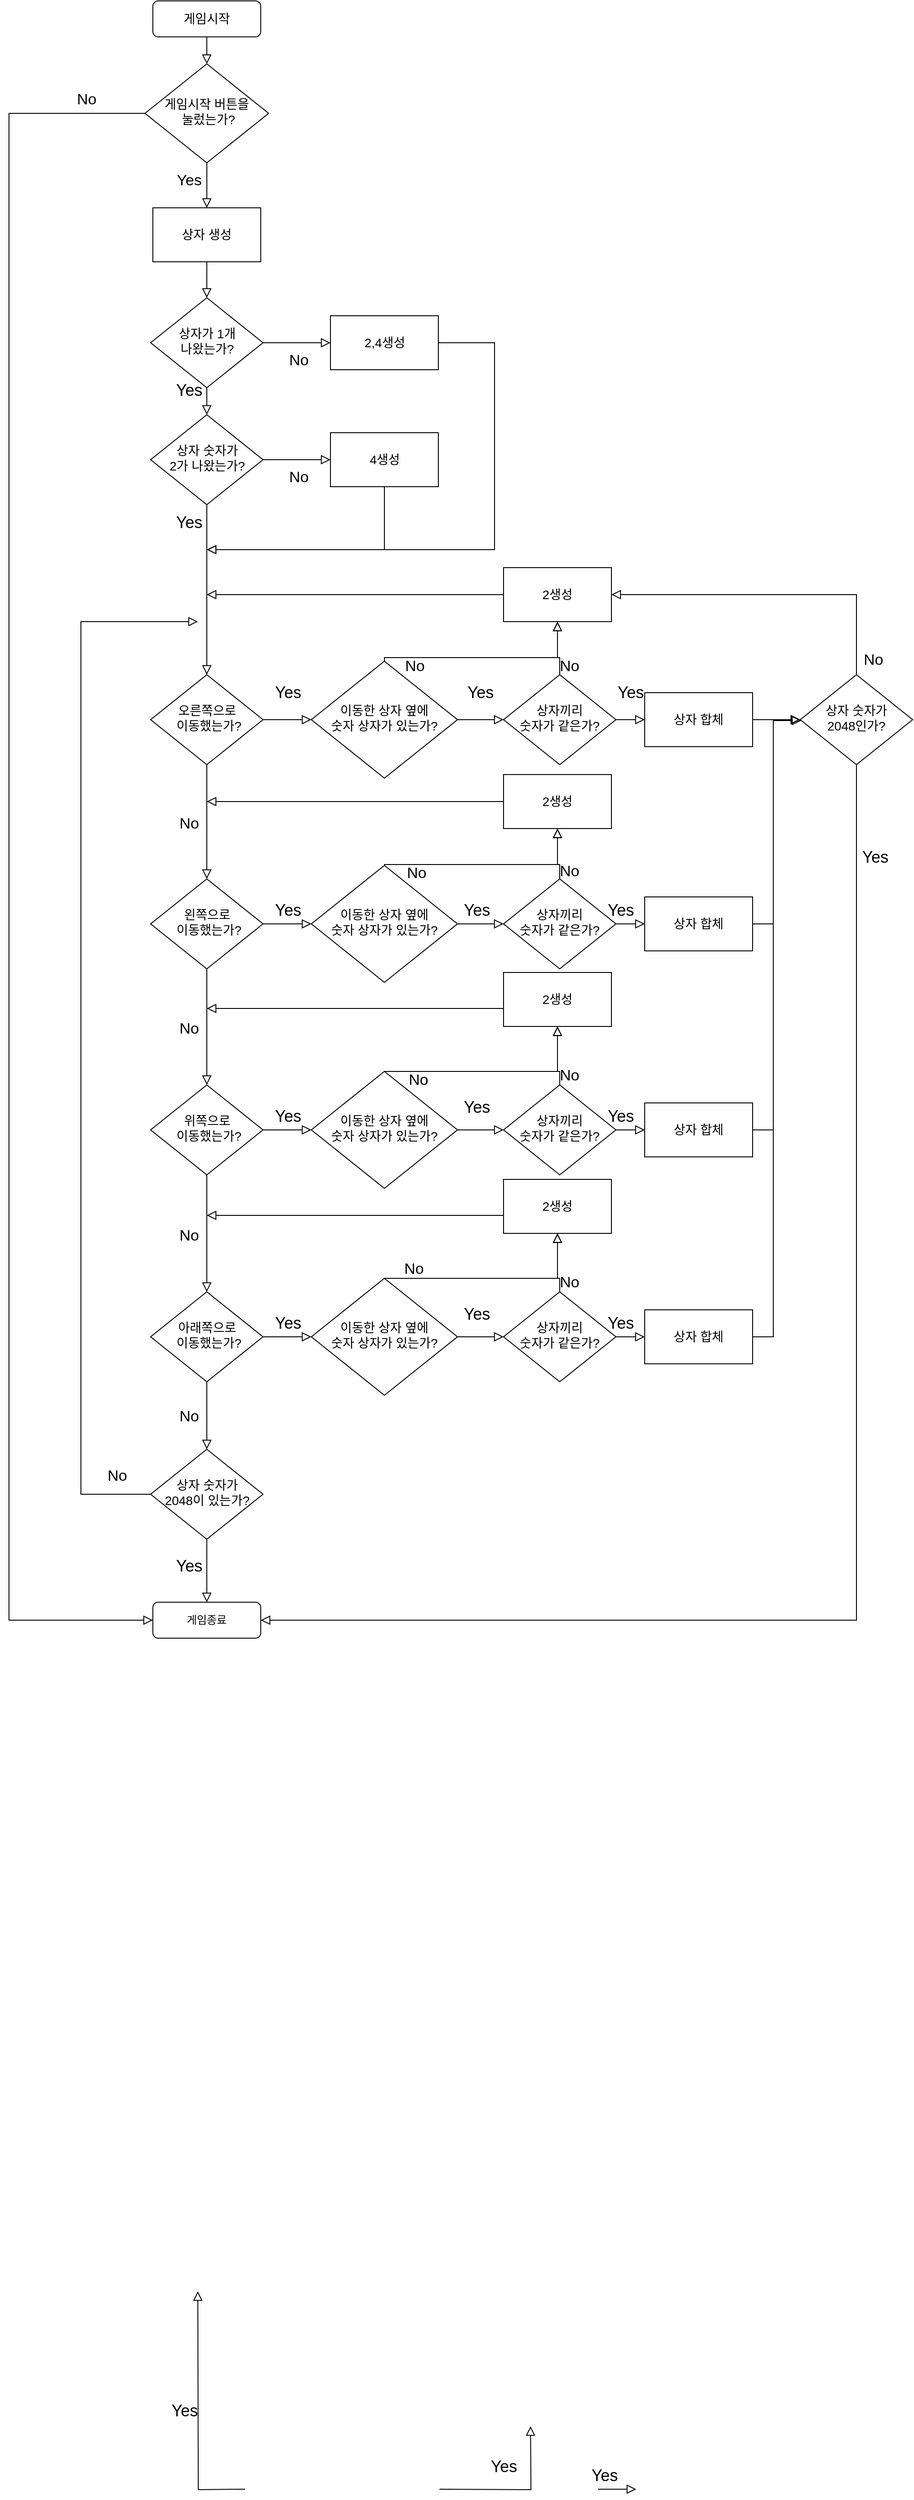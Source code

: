 <mxfile version="20.5.3" type="device"><diagram id="C5RBs43oDa-KdzZeNtuy" name="Page-1"><mxGraphModel dx="1237" dy="1832" grid="1" gridSize="10" guides="1" tooltips="1" connect="1" arrows="1" fold="1" page="1" pageScale="1" pageWidth="827" pageHeight="1169" math="0" shadow="0"><root><mxCell id="WIyWlLk6GJQsqaUBKTNV-0"/><mxCell id="WIyWlLk6GJQsqaUBKTNV-1" parent="WIyWlLk6GJQsqaUBKTNV-0"/><mxCell id="WIyWlLk6GJQsqaUBKTNV-2" value="" style="rounded=0;html=1;jettySize=auto;orthogonalLoop=1;fontSize=11;endArrow=block;endFill=0;endSize=8;strokeWidth=1;shadow=0;labelBackgroundColor=none;edgeStyle=orthogonalEdgeStyle;" parent="WIyWlLk6GJQsqaUBKTNV-1" source="WIyWlLk6GJQsqaUBKTNV-3" target="WIyWlLk6GJQsqaUBKTNV-6" edge="1"><mxGeometry relative="1" as="geometry"/></mxCell><mxCell id="WIyWlLk6GJQsqaUBKTNV-3" value="게임시작" style="rounded=1;whiteSpace=wrap;html=1;fontSize=14;glass=0;strokeWidth=1;shadow=0;" parent="WIyWlLk6GJQsqaUBKTNV-1" vertex="1"><mxGeometry x="180" y="-1140" width="120" height="40" as="geometry"/></mxCell><mxCell id="WIyWlLk6GJQsqaUBKTNV-4" value="Yes" style="rounded=0;html=1;jettySize=auto;orthogonalLoop=1;fontSize=17;endArrow=block;endFill=0;endSize=8;strokeWidth=1;shadow=0;labelBackgroundColor=none;edgeStyle=orthogonalEdgeStyle;entryX=0.5;entryY=0;entryDx=0;entryDy=0;" parent="WIyWlLk6GJQsqaUBKTNV-1" source="WIyWlLk6GJQsqaUBKTNV-6" target="FFfTsfp70V1m7TZmuqfr-152" edge="1"><mxGeometry x="-0.2" y="-20" relative="1" as="geometry"><mxPoint as="offset"/><mxPoint x="240" y="-840" as="targetPoint"/></mxGeometry></mxCell><mxCell id="WIyWlLk6GJQsqaUBKTNV-5" value="No" style="edgeStyle=orthogonalEdgeStyle;rounded=0;html=1;jettySize=auto;orthogonalLoop=1;fontSize=17;endArrow=block;endFill=0;endSize=8;strokeWidth=1;shadow=0;labelBackgroundColor=none;entryX=0;entryY=0.5;entryDx=0;entryDy=0;" parent="WIyWlLk6GJQsqaUBKTNV-1" source="WIyWlLk6GJQsqaUBKTNV-6" target="WIyWlLk6GJQsqaUBKTNV-7" edge="1"><mxGeometry x="-0.934" y="-15" relative="1" as="geometry"><mxPoint as="offset"/><Array as="points"><mxPoint x="20" y="-1015"/><mxPoint x="20" y="660"/></Array></mxGeometry></mxCell><mxCell id="WIyWlLk6GJQsqaUBKTNV-6" value="게임시작 버튼을&lt;br&gt;&amp;nbsp;눌렀는가?" style="rhombus;whiteSpace=wrap;html=1;shadow=0;fontFamily=Helvetica;fontSize=14;align=center;strokeWidth=1;spacing=6;spacingTop=-4;" parent="WIyWlLk6GJQsqaUBKTNV-1" vertex="1"><mxGeometry x="171.25" y="-1070" width="137.5" height="110" as="geometry"/></mxCell><mxCell id="WIyWlLk6GJQsqaUBKTNV-7" value="게임종료" style="rounded=1;whiteSpace=wrap;html=1;fontSize=12;glass=0;strokeWidth=1;shadow=0;" parent="WIyWlLk6GJQsqaUBKTNV-1" vertex="1"><mxGeometry x="180" y="640" width="120" height="40" as="geometry"/></mxCell><mxCell id="WIyWlLk6GJQsqaUBKTNV-10" value="상자 숫자가&lt;br&gt;2가 나왔는가?" style="rhombus;whiteSpace=wrap;html=1;shadow=0;fontFamily=Helvetica;fontSize=14;align=center;strokeWidth=1;spacing=6;spacingTop=-4;" parent="WIyWlLk6GJQsqaUBKTNV-1" vertex="1"><mxGeometry x="177.5" y="-680" width="125" height="100" as="geometry"/></mxCell><mxCell id="FFfTsfp70V1m7TZmuqfr-4" value="Yes" style="edgeStyle=orthogonalEdgeStyle;rounded=0;html=1;jettySize=auto;orthogonalLoop=1;fontSize=18;endArrow=block;endFill=0;endSize=8;strokeWidth=1;shadow=0;labelBackgroundColor=none;exitX=0.5;exitY=1;exitDx=0;exitDy=0;entryX=0.5;entryY=0;entryDx=0;entryDy=0;" edge="1" parent="WIyWlLk6GJQsqaUBKTNV-1" source="WIyWlLk6GJQsqaUBKTNV-10" target="FFfTsfp70V1m7TZmuqfr-13"><mxGeometry x="-0.788" y="-20" relative="1" as="geometry"><mxPoint as="offset"/><mxPoint x="250" y="-580" as="sourcePoint"/><mxPoint x="240" y="-530" as="targetPoint"/></mxGeometry></mxCell><mxCell id="FFfTsfp70V1m7TZmuqfr-5" value="No" style="edgeStyle=orthogonalEdgeStyle;rounded=0;html=1;jettySize=auto;orthogonalLoop=1;fontSize=17;endArrow=block;endFill=0;endSize=8;strokeWidth=1;shadow=0;labelBackgroundColor=none;exitX=1;exitY=0.5;exitDx=0;exitDy=0;entryX=0;entryY=0.5;entryDx=0;entryDy=0;" edge="1" parent="WIyWlLk6GJQsqaUBKTNV-1" source="WIyWlLk6GJQsqaUBKTNV-10" target="FFfTsfp70V1m7TZmuqfr-155"><mxGeometry x="0.035" y="-20" relative="1" as="geometry"><mxPoint as="offset"/><mxPoint x="181.25" y="-765" as="sourcePoint"/><mxPoint x="375" y="-630" as="targetPoint"/><Array as="points"/></mxGeometry></mxCell><mxCell id="FFfTsfp70V1m7TZmuqfr-13" value="오른쪽으로&lt;br style=&quot;font-size: 14px;&quot;&gt;&amp;nbsp;이동했는가?" style="rhombus;whiteSpace=wrap;html=1;shadow=0;fontFamily=Helvetica;fontSize=14;align=center;strokeWidth=1;spacing=6;spacingTop=-4;" vertex="1" parent="WIyWlLk6GJQsqaUBKTNV-1"><mxGeometry x="177.5" y="-391" width="125" height="100" as="geometry"/></mxCell><mxCell id="FFfTsfp70V1m7TZmuqfr-15" value="이동한 상자 옆에 &lt;br&gt;숫자 상자가 있는가?" style="rhombus;whiteSpace=wrap;html=1;shadow=0;fontFamily=Helvetica;fontSize=14;align=center;strokeWidth=1;spacing=6;spacingTop=-4;" vertex="1" parent="WIyWlLk6GJQsqaUBKTNV-1"><mxGeometry x="356.25" y="-406" width="162.5" height="130" as="geometry"/></mxCell><mxCell id="FFfTsfp70V1m7TZmuqfr-16" value="Yes" style="edgeStyle=orthogonalEdgeStyle;rounded=0;html=1;jettySize=auto;orthogonalLoop=1;fontSize=18;endArrow=block;endFill=0;endSize=8;strokeWidth=1;shadow=0;labelBackgroundColor=none;exitX=1;exitY=0.5;exitDx=0;exitDy=0;" edge="1" parent="WIyWlLk6GJQsqaUBKTNV-1" source="FFfTsfp70V1m7TZmuqfr-13" target="FFfTsfp70V1m7TZmuqfr-15"><mxGeometry y="30" relative="1" as="geometry"><mxPoint as="offset"/><mxPoint x="250" y="-611" as="sourcePoint"/><mxPoint x="250" y="-561" as="targetPoint"/></mxGeometry></mxCell><mxCell id="FFfTsfp70V1m7TZmuqfr-18" value="Yes" style="edgeStyle=orthogonalEdgeStyle;rounded=0;html=1;jettySize=auto;orthogonalLoop=1;fontSize=18;endArrow=block;endFill=0;endSize=8;strokeWidth=1;shadow=0;labelBackgroundColor=none;exitX=1;exitY=0.5;exitDx=0;exitDy=0;entryX=0;entryY=0.5;entryDx=0;entryDy=0;" edge="1" parent="WIyWlLk6GJQsqaUBKTNV-1" source="FFfTsfp70V1m7TZmuqfr-15" target="FFfTsfp70V1m7TZmuqfr-20"><mxGeometry y="30" relative="1" as="geometry"><mxPoint as="offset"/><mxPoint x="312.5" y="-401" as="sourcePoint"/><mxPoint x="620" y="-411" as="targetPoint"/></mxGeometry></mxCell><mxCell id="FFfTsfp70V1m7TZmuqfr-20" value="상자끼리 &lt;br&gt;숫자가 같은가?" style="rhombus;whiteSpace=wrap;html=1;shadow=0;fontFamily=Helvetica;fontSize=14;align=center;strokeWidth=1;spacing=6;spacingTop=-4;" vertex="1" parent="WIyWlLk6GJQsqaUBKTNV-1"><mxGeometry x="570" y="-391" width="125" height="100" as="geometry"/></mxCell><mxCell id="FFfTsfp70V1m7TZmuqfr-26" value="2생성" style="rounded=0;whiteSpace=wrap;html=1;fontSize=14;" vertex="1" parent="WIyWlLk6GJQsqaUBKTNV-1"><mxGeometry x="570" y="-510" width="120" height="60" as="geometry"/></mxCell><mxCell id="FFfTsfp70V1m7TZmuqfr-27" value="No" style="edgeStyle=orthogonalEdgeStyle;rounded=0;html=1;jettySize=auto;orthogonalLoop=1;fontSize=17;endArrow=block;endFill=0;endSize=8;strokeWidth=1;shadow=0;labelBackgroundColor=none;exitX=0.5;exitY=0;exitDx=0;exitDy=0;entryX=0.5;entryY=1;entryDx=0;entryDy=0;" edge="1" parent="WIyWlLk6GJQsqaUBKTNV-1" source="FFfTsfp70V1m7TZmuqfr-20" target="FFfTsfp70V1m7TZmuqfr-26"><mxGeometry x="-0.706" y="-10" relative="1" as="geometry"><mxPoint as="offset"/><mxPoint x="312.5" y="-720" as="sourcePoint"/><mxPoint x="780" y="-480" as="targetPoint"/><Array as="points"><mxPoint x="632" y="-410"/><mxPoint x="630" y="-410"/></Array></mxGeometry></mxCell><mxCell id="FFfTsfp70V1m7TZmuqfr-28" value="Yes" style="edgeStyle=orthogonalEdgeStyle;rounded=0;html=1;jettySize=auto;orthogonalLoop=1;fontSize=18;endArrow=block;endFill=0;endSize=8;strokeWidth=1;shadow=0;labelBackgroundColor=none;exitX=0;exitY=0.5;exitDx=0;exitDy=0;fontColor=none;noLabel=1;" edge="1" parent="WIyWlLk6GJQsqaUBKTNV-1" source="FFfTsfp70V1m7TZmuqfr-26"><mxGeometry x="-0.858" y="28" relative="1" as="geometry"><mxPoint as="offset"/><mxPoint x="582.5" y="-456.0" as="sourcePoint"/><mxPoint x="240" y="-480" as="targetPoint"/><Array as="points"><mxPoint x="360" y="-480"/><mxPoint x="360" y="-480"/></Array></mxGeometry></mxCell><mxCell id="FFfTsfp70V1m7TZmuqfr-29" value="No" style="edgeStyle=orthogonalEdgeStyle;rounded=0;html=1;jettySize=auto;orthogonalLoop=1;fontSize=17;endArrow=block;endFill=0;endSize=8;strokeWidth=1;shadow=0;labelBackgroundColor=none;entryX=0.5;entryY=1;entryDx=0;entryDy=0;exitX=0.5;exitY=0;exitDx=0;exitDy=0;" edge="1" parent="WIyWlLk6GJQsqaUBKTNV-1" source="FFfTsfp70V1m7TZmuqfr-15" target="FFfTsfp70V1m7TZmuqfr-26"><mxGeometry x="-0.689" y="-10" relative="1" as="geometry"><mxPoint as="offset"/><mxPoint x="430" y="-410" as="sourcePoint"/><mxPoint x="702.5" y="-530" as="targetPoint"/><Array as="points"><mxPoint x="437" y="-410"/><mxPoint x="630" y="-410"/></Array></mxGeometry></mxCell><mxCell id="FFfTsfp70V1m7TZmuqfr-31" value="No" style="edgeStyle=orthogonalEdgeStyle;rounded=0;html=1;jettySize=auto;orthogonalLoop=1;fontSize=17;endArrow=block;endFill=0;endSize=8;strokeWidth=1;shadow=0;labelBackgroundColor=none;exitX=0.5;exitY=1;exitDx=0;exitDy=0;entryX=0.5;entryY=0;entryDx=0;entryDy=0;" edge="1" parent="WIyWlLk6GJQsqaUBKTNV-1" source="FFfTsfp70V1m7TZmuqfr-13" target="FFfTsfp70V1m7TZmuqfr-54"><mxGeometry x="0.035" y="-20" relative="1" as="geometry"><mxPoint as="offset"/><mxPoint x="312.5" y="-720" as="sourcePoint"/><mxPoint x="240" y="-220" as="targetPoint"/><Array as="points"/></mxGeometry></mxCell><mxCell id="FFfTsfp70V1m7TZmuqfr-32" value="Yes" style="edgeStyle=orthogonalEdgeStyle;rounded=0;html=1;jettySize=auto;orthogonalLoop=1;fontSize=18;endArrow=block;endFill=0;endSize=8;strokeWidth=1;shadow=0;labelBackgroundColor=none;exitX=1;exitY=0.5;exitDx=0;exitDy=0;entryX=0;entryY=0.5;entryDx=0;entryDy=0;" edge="1" parent="WIyWlLk6GJQsqaUBKTNV-1" source="FFfTsfp70V1m7TZmuqfr-20" target="FFfTsfp70V1m7TZmuqfr-63"><mxGeometry y="30" relative="1" as="geometry"><mxPoint as="offset"/><mxPoint x="528.75" y="-331.0" as="sourcePoint"/><mxPoint x="760" y="-341" as="targetPoint"/></mxGeometry></mxCell><mxCell id="FFfTsfp70V1m7TZmuqfr-33" value="상자 숫자가&lt;br&gt;2048인가?" style="rhombus;whiteSpace=wrap;html=1;shadow=0;fontFamily=Helvetica;fontSize=14;align=center;strokeWidth=1;spacing=6;spacingTop=-4;" vertex="1" parent="WIyWlLk6GJQsqaUBKTNV-1"><mxGeometry x="900" y="-391" width="125" height="100" as="geometry"/></mxCell><mxCell id="FFfTsfp70V1m7TZmuqfr-36" value="Yes" style="edgeStyle=orthogonalEdgeStyle;rounded=0;html=1;jettySize=auto;orthogonalLoop=1;fontSize=18;endArrow=block;endFill=0;endSize=8;strokeWidth=1;shadow=0;labelBackgroundColor=none;entryX=1;entryY=0.5;entryDx=0;entryDy=0;exitX=0.5;exitY=1;exitDx=0;exitDy=0;" edge="1" parent="WIyWlLk6GJQsqaUBKTNV-1" source="FFfTsfp70V1m7TZmuqfr-33" target="WIyWlLk6GJQsqaUBKTNV-7"><mxGeometry x="-0.873" y="20" relative="1" as="geometry"><mxPoint as="offset"/><mxPoint x="705" y="-331.0" as="sourcePoint"/><mxPoint x="790" y="-331.0" as="targetPoint"/><Array as="points"><mxPoint x="962" y="660"/></Array></mxGeometry></mxCell><mxCell id="FFfTsfp70V1m7TZmuqfr-38" value="No" style="edgeStyle=orthogonalEdgeStyle;rounded=0;html=1;jettySize=auto;orthogonalLoop=1;fontSize=17;endArrow=block;endFill=0;endSize=8;strokeWidth=1;shadow=0;labelBackgroundColor=none;exitX=0.5;exitY=0;exitDx=0;exitDy=0;entryX=1;entryY=0.5;entryDx=0;entryDy=0;" edge="1" parent="WIyWlLk6GJQsqaUBKTNV-1" source="FFfTsfp70V1m7TZmuqfr-33" target="FFfTsfp70V1m7TZmuqfr-26"><mxGeometry x="-0.909" y="-18" relative="1" as="geometry"><mxPoint as="offset"/><mxPoint x="250" y="-281" as="sourcePoint"/><mxPoint x="240" y="-530" as="targetPoint"/><Array as="points"><mxPoint x="963" y="-480"/></Array></mxGeometry></mxCell><mxCell id="FFfTsfp70V1m7TZmuqfr-54" value="왼쪽으로&lt;br style=&quot;font-size: 14px;&quot;&gt;&amp;nbsp;이동했는가?" style="rhombus;whiteSpace=wrap;html=1;shadow=0;fontFamily=Helvetica;fontSize=14;align=center;strokeWidth=1;spacing=6;spacingTop=-4;" vertex="1" parent="WIyWlLk6GJQsqaUBKTNV-1"><mxGeometry x="177.5" y="-164" width="125" height="100" as="geometry"/></mxCell><mxCell id="FFfTsfp70V1m7TZmuqfr-55" value="이동한 상자 옆에 &lt;br&gt;숫자 상자가 있는가?" style="rhombus;whiteSpace=wrap;html=1;shadow=0;fontFamily=Helvetica;fontSize=14;align=center;strokeWidth=1;spacing=6;spacingTop=-4;" vertex="1" parent="WIyWlLk6GJQsqaUBKTNV-1"><mxGeometry x="356.25" y="-179" width="162.5" height="130" as="geometry"/></mxCell><mxCell id="FFfTsfp70V1m7TZmuqfr-56" value="Yes" style="edgeStyle=orthogonalEdgeStyle;rounded=0;html=1;jettySize=auto;orthogonalLoop=1;fontSize=18;endArrow=block;endFill=0;endSize=8;strokeWidth=1;shadow=0;labelBackgroundColor=none;exitX=1;exitY=0.5;exitDx=0;exitDy=0;" edge="1" parent="WIyWlLk6GJQsqaUBKTNV-1" source="FFfTsfp70V1m7TZmuqfr-54" target="FFfTsfp70V1m7TZmuqfr-55"><mxGeometry x="0.023" y="15" relative="1" as="geometry"><mxPoint as="offset"/><mxPoint x="250" y="-384" as="sourcePoint"/><mxPoint x="250" y="-334" as="targetPoint"/></mxGeometry></mxCell><mxCell id="FFfTsfp70V1m7TZmuqfr-57" value="Yes" style="edgeStyle=orthogonalEdgeStyle;rounded=0;html=1;jettySize=auto;orthogonalLoop=1;fontSize=18;endArrow=block;endFill=0;endSize=8;strokeWidth=1;shadow=0;labelBackgroundColor=none;exitX=1;exitY=0.5;exitDx=0;exitDy=0;entryX=0;entryY=0.5;entryDx=0;entryDy=0;" edge="1" parent="WIyWlLk6GJQsqaUBKTNV-1" source="FFfTsfp70V1m7TZmuqfr-55" target="FFfTsfp70V1m7TZmuqfr-58"><mxGeometry x="-0.171" y="15" relative="1" as="geometry"><mxPoint as="offset"/><mxPoint x="312.5" y="-174" as="sourcePoint"/><mxPoint x="620" y="-184" as="targetPoint"/></mxGeometry></mxCell><mxCell id="FFfTsfp70V1m7TZmuqfr-58" value="상자끼리 &lt;br&gt;숫자가 같은가?" style="rhombus;whiteSpace=wrap;html=1;shadow=0;fontFamily=Helvetica;fontSize=14;align=center;strokeWidth=1;spacing=6;spacingTop=-4;" vertex="1" parent="WIyWlLk6GJQsqaUBKTNV-1"><mxGeometry x="570" y="-164" width="125" height="100" as="geometry"/></mxCell><mxCell id="FFfTsfp70V1m7TZmuqfr-59" value="No" style="edgeStyle=orthogonalEdgeStyle;rounded=0;html=1;jettySize=auto;orthogonalLoop=1;fontSize=17;endArrow=block;endFill=0;endSize=8;strokeWidth=1;shadow=0;labelBackgroundColor=none;exitX=0.5;exitY=1;exitDx=0;exitDy=0;entryX=0.5;entryY=0;entryDx=0;entryDy=0;" edge="1" parent="WIyWlLk6GJQsqaUBKTNV-1" source="FFfTsfp70V1m7TZmuqfr-54" target="FFfTsfp70V1m7TZmuqfr-100"><mxGeometry x="0.035" y="-20" relative="1" as="geometry"><mxPoint as="offset"/><mxPoint x="312.5" y="-424" as="sourcePoint"/><mxPoint x="240" y="76" as="targetPoint"/><Array as="points"/></mxGeometry></mxCell><mxCell id="FFfTsfp70V1m7TZmuqfr-60" value="Yes" style="edgeStyle=orthogonalEdgeStyle;rounded=0;html=1;jettySize=auto;orthogonalLoop=1;fontSize=18;endArrow=block;endFill=0;endSize=8;strokeWidth=1;shadow=0;labelBackgroundColor=none;exitX=1;exitY=0.5;exitDx=0;exitDy=0;entryX=0;entryY=0.5;entryDx=0;entryDy=0;" edge="1" parent="WIyWlLk6GJQsqaUBKTNV-1" source="FFfTsfp70V1m7TZmuqfr-58" target="FFfTsfp70V1m7TZmuqfr-68"><mxGeometry x="-0.688" y="15" relative="1" as="geometry"><mxPoint as="offset"/><mxPoint x="528.75" y="-104.0" as="sourcePoint"/><mxPoint x="737.5" y="-114" as="targetPoint"/></mxGeometry></mxCell><mxCell id="FFfTsfp70V1m7TZmuqfr-63" value="상자 합체" style="rounded=0;whiteSpace=wrap;html=1;fontSize=14;" vertex="1" parent="WIyWlLk6GJQsqaUBKTNV-1"><mxGeometry x="727" y="-371" width="120" height="60" as="geometry"/></mxCell><mxCell id="FFfTsfp70V1m7TZmuqfr-67" value="Yes" style="edgeStyle=orthogonalEdgeStyle;rounded=0;html=1;jettySize=auto;orthogonalLoop=1;fontSize=18;endArrow=block;endFill=0;endSize=8;strokeWidth=1;shadow=0;labelBackgroundColor=none;exitX=1;exitY=0.5;exitDx=0;exitDy=0;fontColor=none;noLabel=1;entryX=0;entryY=0.5;entryDx=0;entryDy=0;" edge="1" parent="WIyWlLk6GJQsqaUBKTNV-1" source="FFfTsfp70V1m7TZmuqfr-63" target="FFfTsfp70V1m7TZmuqfr-33"><mxGeometry x="-0.858" y="28" relative="1" as="geometry"><mxPoint as="offset"/><mxPoint x="580" y="-470" as="sourcePoint"/><mxPoint x="250" y="-470" as="targetPoint"/><Array as="points"><mxPoint x="890" y="-341"/><mxPoint x="890" y="-341"/></Array></mxGeometry></mxCell><mxCell id="FFfTsfp70V1m7TZmuqfr-68" value="상자 합체" style="rounded=0;whiteSpace=wrap;html=1;fontSize=14;" vertex="1" parent="WIyWlLk6GJQsqaUBKTNV-1"><mxGeometry x="727" y="-144" width="120" height="60" as="geometry"/></mxCell><mxCell id="FFfTsfp70V1m7TZmuqfr-70" value="Yes" style="edgeStyle=orthogonalEdgeStyle;rounded=0;html=1;jettySize=auto;orthogonalLoop=1;fontSize=18;endArrow=block;endFill=0;endSize=8;strokeWidth=1;shadow=0;labelBackgroundColor=none;exitX=1;exitY=0.5;exitDx=0;exitDy=0;fontColor=none;noLabel=1;" edge="1" parent="WIyWlLk6GJQsqaUBKTNV-1" source="FFfTsfp70V1m7TZmuqfr-68" target="FFfTsfp70V1m7TZmuqfr-33"><mxGeometry x="-0.858" y="28" relative="1" as="geometry"><mxPoint as="offset"/><mxPoint x="857" y="-400" as="sourcePoint"/><mxPoint x="900" y="-410" as="targetPoint"/><Array as="points"><mxPoint x="870" y="-114"/><mxPoint x="870" y="-341"/></Array></mxGeometry></mxCell><mxCell id="FFfTsfp70V1m7TZmuqfr-100" value="위쪽으로&lt;br&gt;&amp;nbsp;이동했는가?" style="rhombus;whiteSpace=wrap;html=1;shadow=0;fontFamily=Helvetica;fontSize=14;align=center;strokeWidth=1;spacing=6;spacingTop=-4;" vertex="1" parent="WIyWlLk6GJQsqaUBKTNV-1"><mxGeometry x="177.5" y="65" width="125" height="100" as="geometry"/></mxCell><mxCell id="FFfTsfp70V1m7TZmuqfr-101" value="이동한 상자 옆에 &lt;br&gt;숫자 상자가 있는가?" style="rhombus;whiteSpace=wrap;html=1;shadow=0;fontFamily=Helvetica;fontSize=14;align=center;strokeWidth=1;spacing=6;spacingTop=-4;" vertex="1" parent="WIyWlLk6GJQsqaUBKTNV-1"><mxGeometry x="356.25" y="50" width="162.5" height="130" as="geometry"/></mxCell><mxCell id="FFfTsfp70V1m7TZmuqfr-102" value="Yes" style="edgeStyle=orthogonalEdgeStyle;rounded=0;html=1;jettySize=auto;orthogonalLoop=1;fontSize=18;endArrow=block;endFill=0;endSize=8;strokeWidth=1;shadow=0;labelBackgroundColor=none;exitX=1;exitY=0.5;exitDx=0;exitDy=0;" edge="1" source="FFfTsfp70V1m7TZmuqfr-100" target="FFfTsfp70V1m7TZmuqfr-101" parent="WIyWlLk6GJQsqaUBKTNV-1"><mxGeometry x="0.023" y="15" relative="1" as="geometry"><mxPoint as="offset"/><mxPoint x="250" y="-155" as="sourcePoint"/><mxPoint x="250" y="-105" as="targetPoint"/></mxGeometry></mxCell><mxCell id="FFfTsfp70V1m7TZmuqfr-103" value="Yes" style="edgeStyle=orthogonalEdgeStyle;rounded=0;html=1;jettySize=auto;orthogonalLoop=1;fontSize=18;endArrow=block;endFill=0;endSize=8;strokeWidth=1;shadow=0;labelBackgroundColor=none;exitX=1;exitY=0.5;exitDx=0;exitDy=0;entryX=0;entryY=0.5;entryDx=0;entryDy=0;" edge="1" source="FFfTsfp70V1m7TZmuqfr-101" target="FFfTsfp70V1m7TZmuqfr-104" parent="WIyWlLk6GJQsqaUBKTNV-1"><mxGeometry x="-0.171" y="25" relative="1" as="geometry"><mxPoint as="offset"/><mxPoint x="312.5" y="55" as="sourcePoint"/><mxPoint x="620" y="45" as="targetPoint"/></mxGeometry></mxCell><mxCell id="FFfTsfp70V1m7TZmuqfr-104" value="상자끼리 &lt;br&gt;숫자가 같은가?" style="rhombus;whiteSpace=wrap;html=1;shadow=0;fontFamily=Helvetica;fontSize=14;align=center;strokeWidth=1;spacing=6;spacingTop=-4;" vertex="1" parent="WIyWlLk6GJQsqaUBKTNV-1"><mxGeometry x="570" y="65" width="125" height="100" as="geometry"/></mxCell><mxCell id="FFfTsfp70V1m7TZmuqfr-105" value="No" style="edgeStyle=orthogonalEdgeStyle;rounded=0;html=1;jettySize=auto;orthogonalLoop=1;fontSize=17;endArrow=block;endFill=0;endSize=8;strokeWidth=1;shadow=0;labelBackgroundColor=none;exitX=0.5;exitY=1;exitDx=0;exitDy=0;entryX=0.5;entryY=0;entryDx=0;entryDy=0;" edge="1" source="FFfTsfp70V1m7TZmuqfr-100" parent="WIyWlLk6GJQsqaUBKTNV-1" target="FFfTsfp70V1m7TZmuqfr-110"><mxGeometry x="0.035" y="-20" relative="1" as="geometry"><mxPoint as="offset"/><mxPoint x="312.5" y="-244" as="sourcePoint"/><mxPoint x="240" y="256" as="targetPoint"/><Array as="points"/></mxGeometry></mxCell><mxCell id="FFfTsfp70V1m7TZmuqfr-106" value="Yes" style="edgeStyle=orthogonalEdgeStyle;rounded=0;html=1;jettySize=auto;orthogonalLoop=1;fontSize=18;endArrow=block;endFill=0;endSize=8;strokeWidth=1;shadow=0;labelBackgroundColor=none;exitX=1;exitY=0.5;exitDx=0;exitDy=0;entryX=0;entryY=0.5;entryDx=0;entryDy=0;" edge="1" source="FFfTsfp70V1m7TZmuqfr-104" target="FFfTsfp70V1m7TZmuqfr-107" parent="WIyWlLk6GJQsqaUBKTNV-1"><mxGeometry x="-0.688" y="15" relative="1" as="geometry"><mxPoint as="offset"/><mxPoint x="528.75" y="125.0" as="sourcePoint"/><mxPoint x="737.5" y="115" as="targetPoint"/></mxGeometry></mxCell><mxCell id="FFfTsfp70V1m7TZmuqfr-107" value="상자 합체" style="rounded=0;whiteSpace=wrap;html=1;fontSize=14;" vertex="1" parent="WIyWlLk6GJQsqaUBKTNV-1"><mxGeometry x="727" y="85" width="120" height="60" as="geometry"/></mxCell><mxCell id="FFfTsfp70V1m7TZmuqfr-108" value="Yes" style="edgeStyle=orthogonalEdgeStyle;rounded=0;html=1;jettySize=auto;orthogonalLoop=1;fontSize=18;endArrow=block;endFill=0;endSize=8;strokeWidth=1;shadow=0;labelBackgroundColor=none;exitX=1;exitY=0.5;exitDx=0;exitDy=0;fontColor=none;noLabel=1;" edge="1" parent="WIyWlLk6GJQsqaUBKTNV-1" source="FFfTsfp70V1m7TZmuqfr-107" target="FFfTsfp70V1m7TZmuqfr-33"><mxGeometry x="-0.858" y="28" relative="1" as="geometry"><mxPoint as="offset"/><mxPoint x="857" y="-155" as="sourcePoint"/><mxPoint x="880" y="-260" as="targetPoint"/><Array as="points"><mxPoint x="870" y="115"/><mxPoint x="870" y="-340"/></Array></mxGeometry></mxCell><mxCell id="FFfTsfp70V1m7TZmuqfr-110" value="아래쪽으로&lt;br style=&quot;font-size: 14px;&quot;&gt;&amp;nbsp;이동했는가?" style="rhombus;whiteSpace=wrap;html=1;shadow=0;fontFamily=Helvetica;fontSize=14;align=center;strokeWidth=1;spacing=6;spacingTop=-4;" vertex="1" parent="WIyWlLk6GJQsqaUBKTNV-1"><mxGeometry x="177.5" y="295" width="125" height="100" as="geometry"/></mxCell><mxCell id="FFfTsfp70V1m7TZmuqfr-111" value="Yes" style="edgeStyle=orthogonalEdgeStyle;rounded=0;html=1;jettySize=auto;orthogonalLoop=1;fontSize=18;endArrow=block;endFill=0;endSize=8;strokeWidth=1;shadow=0;labelBackgroundColor=none;exitX=1;exitY=0.5;exitDx=0;exitDy=0;" edge="1" source="FFfTsfp70V1m7TZmuqfr-110" target="FFfTsfp70V1m7TZmuqfr-118" parent="WIyWlLk6GJQsqaUBKTNV-1"><mxGeometry x="0.023" y="15" relative="1" as="geometry"><mxPoint as="offset"/><mxPoint x="250" y="75" as="sourcePoint"/><mxPoint x="250" y="125" as="targetPoint"/></mxGeometry></mxCell><mxCell id="FFfTsfp70V1m7TZmuqfr-112" value="Yes" style="edgeStyle=orthogonalEdgeStyle;rounded=0;html=1;jettySize=auto;orthogonalLoop=1;fontSize=18;endArrow=block;endFill=0;endSize=8;strokeWidth=1;shadow=0;labelBackgroundColor=none;exitX=1;exitY=0.5;exitDx=0;exitDy=0;entryX=0;entryY=0.5;entryDx=0;entryDy=0;" edge="1" source="FFfTsfp70V1m7TZmuqfr-118" target="FFfTsfp70V1m7TZmuqfr-113" parent="WIyWlLk6GJQsqaUBKTNV-1"><mxGeometry x="-0.171" y="25" relative="1" as="geometry"><mxPoint as="offset"/><mxPoint x="312.5" y="285" as="sourcePoint"/><mxPoint x="620" y="275" as="targetPoint"/></mxGeometry></mxCell><mxCell id="FFfTsfp70V1m7TZmuqfr-113" value="상자끼리 &lt;br&gt;숫자가 같은가?" style="rhombus;whiteSpace=wrap;html=1;shadow=0;fontFamily=Helvetica;fontSize=14;align=center;strokeWidth=1;spacing=6;spacingTop=-4;" vertex="1" parent="WIyWlLk6GJQsqaUBKTNV-1"><mxGeometry x="570" y="295" width="125" height="100" as="geometry"/></mxCell><mxCell id="FFfTsfp70V1m7TZmuqfr-114" value="No" style="edgeStyle=orthogonalEdgeStyle;rounded=0;html=1;jettySize=auto;orthogonalLoop=1;fontSize=17;endArrow=block;endFill=0;endSize=8;strokeWidth=1;shadow=0;labelBackgroundColor=none;exitX=0.5;exitY=1;exitDx=0;exitDy=0;entryX=0.5;entryY=0;entryDx=0;entryDy=0;" edge="1" source="FFfTsfp70V1m7TZmuqfr-110" parent="WIyWlLk6GJQsqaUBKTNV-1" target="FFfTsfp70V1m7TZmuqfr-129"><mxGeometry x="0.035" y="-20" relative="1" as="geometry"><mxPoint as="offset"/><mxPoint x="312.5" y="36" as="sourcePoint"/><mxPoint x="240" y="536" as="targetPoint"/><Array as="points"/></mxGeometry></mxCell><mxCell id="FFfTsfp70V1m7TZmuqfr-115" value="Yes" style="edgeStyle=orthogonalEdgeStyle;rounded=0;html=1;jettySize=auto;orthogonalLoop=1;fontSize=18;endArrow=block;endFill=0;endSize=8;strokeWidth=1;shadow=0;labelBackgroundColor=none;exitX=1;exitY=0.5;exitDx=0;exitDy=0;entryX=0;entryY=0.5;entryDx=0;entryDy=0;" edge="1" source="FFfTsfp70V1m7TZmuqfr-113" target="FFfTsfp70V1m7TZmuqfr-116" parent="WIyWlLk6GJQsqaUBKTNV-1"><mxGeometry x="-0.688" y="15" relative="1" as="geometry"><mxPoint as="offset"/><mxPoint x="528.75" y="355.0" as="sourcePoint"/><mxPoint x="737.5" y="345" as="targetPoint"/></mxGeometry></mxCell><mxCell id="FFfTsfp70V1m7TZmuqfr-116" value="상자 합체" style="rounded=0;whiteSpace=wrap;html=1;fontSize=14;" vertex="1" parent="WIyWlLk6GJQsqaUBKTNV-1"><mxGeometry x="727" y="315" width="120" height="60" as="geometry"/></mxCell><mxCell id="FFfTsfp70V1m7TZmuqfr-117" value="Yes" style="edgeStyle=orthogonalEdgeStyle;rounded=0;html=1;jettySize=auto;orthogonalLoop=1;fontSize=18;endArrow=block;endFill=0;endSize=8;strokeWidth=1;shadow=0;labelBackgroundColor=none;exitX=1;exitY=0.5;exitDx=0;exitDy=0;fontColor=none;noLabel=1;entryX=0;entryY=0.5;entryDx=0;entryDy=0;" edge="1" source="FFfTsfp70V1m7TZmuqfr-116" parent="WIyWlLk6GJQsqaUBKTNV-1" target="FFfTsfp70V1m7TZmuqfr-33"><mxGeometry x="-0.858" y="28" relative="1" as="geometry"><mxPoint as="offset"/><mxPoint x="857" y="16" as="sourcePoint"/><mxPoint x="900" y="-170" as="targetPoint"/><Array as="points"><mxPoint x="870" y="345"/><mxPoint x="870" y="-341"/></Array></mxGeometry></mxCell><mxCell id="FFfTsfp70V1m7TZmuqfr-118" value="이동한 상자 옆에 &lt;br&gt;숫자 상자가 있는가?" style="rhombus;whiteSpace=wrap;html=1;shadow=0;fontFamily=Helvetica;fontSize=14;align=center;strokeWidth=1;spacing=6;spacingTop=-4;" vertex="1" parent="WIyWlLk6GJQsqaUBKTNV-1"><mxGeometry x="356.25" y="280" width="162.5" height="130" as="geometry"/></mxCell><mxCell id="FFfTsfp70V1m7TZmuqfr-120" value="Yes" style="edgeStyle=orthogonalEdgeStyle;rounded=0;html=1;jettySize=auto;orthogonalLoop=1;fontSize=18;endArrow=block;endFill=0;endSize=8;strokeWidth=1;shadow=0;labelBackgroundColor=none;exitX=1;exitY=0.5;exitDx=0;exitDy=0;" edge="1" target="FFfTsfp70V1m7TZmuqfr-126" parent="WIyWlLk6GJQsqaUBKTNV-1"><mxGeometry x="0.023" y="15" relative="1" as="geometry"><mxPoint as="offset"/><mxPoint x="282.5" y="1626.0" as="sourcePoint"/><mxPoint x="230" y="1406" as="targetPoint"/></mxGeometry></mxCell><mxCell id="FFfTsfp70V1m7TZmuqfr-121" value="Yes" style="edgeStyle=orthogonalEdgeStyle;rounded=0;html=1;jettySize=auto;orthogonalLoop=1;fontSize=18;endArrow=block;endFill=0;endSize=8;strokeWidth=1;shadow=0;labelBackgroundColor=none;exitX=1;exitY=0.5;exitDx=0;exitDy=0;entryX=0;entryY=0.5;entryDx=0;entryDy=0;" edge="1" target="FFfTsfp70V1m7TZmuqfr-122" parent="WIyWlLk6GJQsqaUBKTNV-1"><mxGeometry x="-0.171" y="25" relative="1" as="geometry"><mxPoint as="offset"/><mxPoint x="498.75" y="1626.0" as="sourcePoint"/><mxPoint x="600" y="1556" as="targetPoint"/></mxGeometry></mxCell><mxCell id="FFfTsfp70V1m7TZmuqfr-124" value="Yes" style="edgeStyle=orthogonalEdgeStyle;rounded=0;html=1;jettySize=auto;orthogonalLoop=1;fontSize=18;endArrow=block;endFill=0;endSize=8;strokeWidth=1;shadow=0;labelBackgroundColor=none;exitX=1;exitY=0.5;exitDx=0;exitDy=0;entryX=0;entryY=0.5;entryDx=0;entryDy=0;" edge="1" target="FFfTsfp70V1m7TZmuqfr-125" parent="WIyWlLk6GJQsqaUBKTNV-1"><mxGeometry x="-0.688" y="15" relative="1" as="geometry"><mxPoint as="offset"/><mxPoint x="675" y="1626.0" as="sourcePoint"/><mxPoint x="717.5" y="1626" as="targetPoint"/></mxGeometry></mxCell><mxCell id="FFfTsfp70V1m7TZmuqfr-128" value="Yes" style="edgeStyle=orthogonalEdgeStyle;rounded=0;html=1;jettySize=auto;orthogonalLoop=1;fontSize=18;endArrow=block;endFill=0;endSize=8;strokeWidth=1;shadow=0;labelBackgroundColor=none;exitX=0.5;exitY=1;exitDx=0;exitDy=0;fontColor=none;noLabel=1;" edge="1" parent="WIyWlLk6GJQsqaUBKTNV-1" source="FFfTsfp70V1m7TZmuqfr-155"><mxGeometry x="-0.858" y="28" relative="1" as="geometry"><mxPoint as="offset"/><mxPoint x="437.5" y="-580" as="sourcePoint"/><mxPoint x="240" y="-530" as="targetPoint"/><Array as="points"><mxPoint x="438" y="-530"/></Array></mxGeometry></mxCell><mxCell id="FFfTsfp70V1m7TZmuqfr-129" value="상자 숫자가 &lt;br&gt;2048이 있는가?" style="rhombus;whiteSpace=wrap;html=1;shadow=0;fontFamily=Helvetica;fontSize=14;align=center;strokeWidth=1;spacing=6;spacingTop=-4;" vertex="1" parent="WIyWlLk6GJQsqaUBKTNV-1"><mxGeometry x="177.5" y="470" width="125" height="100" as="geometry"/></mxCell><mxCell id="FFfTsfp70V1m7TZmuqfr-130" value="Yes" style="edgeStyle=orthogonalEdgeStyle;rounded=0;html=1;jettySize=auto;orthogonalLoop=1;fontSize=18;endArrow=block;endFill=0;endSize=8;strokeWidth=1;shadow=0;labelBackgroundColor=none;exitX=0.5;exitY=1;exitDx=0;exitDy=0;entryX=0.5;entryY=0;entryDx=0;entryDy=0;" edge="1" parent="WIyWlLk6GJQsqaUBKTNV-1" source="FFfTsfp70V1m7TZmuqfr-129" target="WIyWlLk6GJQsqaUBKTNV-7"><mxGeometry x="-0.143" y="-20" relative="1" as="geometry"><mxPoint as="offset"/><mxPoint x="312.5" y="367" as="sourcePoint"/><mxPoint x="366.25" y="367" as="targetPoint"/></mxGeometry></mxCell><mxCell id="FFfTsfp70V1m7TZmuqfr-132" value="No" style="edgeStyle=orthogonalEdgeStyle;rounded=0;html=1;jettySize=auto;orthogonalLoop=1;fontSize=17;endArrow=block;endFill=0;endSize=8;strokeWidth=1;shadow=0;labelBackgroundColor=none;exitX=0;exitY=0.5;exitDx=0;exitDy=0;" edge="1" parent="WIyWlLk6GJQsqaUBKTNV-1" source="FFfTsfp70V1m7TZmuqfr-129"><mxGeometry x="-0.936" y="-20" relative="1" as="geometry"><mxPoint as="offset"/><mxPoint x="250" y="417" as="sourcePoint"/><mxPoint x="230" y="-450" as="targetPoint"/><Array as="points"><mxPoint x="100" y="520"/><mxPoint x="100" y="-450"/></Array></mxGeometry></mxCell><mxCell id="FFfTsfp70V1m7TZmuqfr-137" value="2생성" style="rounded=0;whiteSpace=wrap;html=1;fontSize=14;" vertex="1" parent="WIyWlLk6GJQsqaUBKTNV-1"><mxGeometry x="570" y="-280" width="120" height="60" as="geometry"/></mxCell><mxCell id="FFfTsfp70V1m7TZmuqfr-138" value="No" style="edgeStyle=orthogonalEdgeStyle;rounded=0;html=1;jettySize=auto;orthogonalLoop=1;fontSize=17;endArrow=block;endFill=0;endSize=8;strokeWidth=1;shadow=0;labelBackgroundColor=none;exitX=0.5;exitY=0;exitDx=0;exitDy=0;entryX=0.5;entryY=1;entryDx=0;entryDy=0;" edge="1" parent="WIyWlLk6GJQsqaUBKTNV-1" target="FFfTsfp70V1m7TZmuqfr-137" source="FFfTsfp70V1m7TZmuqfr-58"><mxGeometry x="-0.706" y="-10" relative="1" as="geometry"><mxPoint as="offset"/><mxPoint x="632.5" y="-161" as="sourcePoint"/><mxPoint x="780" y="-250" as="targetPoint"/><Array as="points"><mxPoint x="633" y="-180"/><mxPoint x="630" y="-180"/></Array></mxGeometry></mxCell><mxCell id="FFfTsfp70V1m7TZmuqfr-139" value="Yes" style="edgeStyle=orthogonalEdgeStyle;rounded=0;html=1;jettySize=auto;orthogonalLoop=1;fontSize=18;endArrow=block;endFill=0;endSize=8;strokeWidth=1;shadow=0;labelBackgroundColor=none;exitX=0;exitY=0.5;exitDx=0;exitDy=0;fontColor=none;noLabel=1;" edge="1" parent="WIyWlLk6GJQsqaUBKTNV-1" source="FFfTsfp70V1m7TZmuqfr-137"><mxGeometry x="-0.858" y="28" relative="1" as="geometry"><mxPoint as="offset"/><mxPoint x="582.5" y="-226.0" as="sourcePoint"/><mxPoint x="240" y="-250.0" as="targetPoint"/><Array as="points"><mxPoint x="360" y="-250"/><mxPoint x="360" y="-250"/></Array></mxGeometry></mxCell><mxCell id="FFfTsfp70V1m7TZmuqfr-140" value="No" style="edgeStyle=orthogonalEdgeStyle;rounded=0;html=1;jettySize=auto;orthogonalLoop=1;fontSize=17;endArrow=block;endFill=0;endSize=8;strokeWidth=1;shadow=0;labelBackgroundColor=none;entryX=0.5;entryY=1;entryDx=0;entryDy=0;" edge="1" parent="WIyWlLk6GJQsqaUBKTNV-1" target="FFfTsfp70V1m7TZmuqfr-137" source="FFfTsfp70V1m7TZmuqfr-55"><mxGeometry x="-0.689" y="-10" relative="1" as="geometry"><mxPoint as="offset"/><mxPoint x="437.5" y="-176" as="sourcePoint"/><mxPoint x="702.5" y="-300" as="targetPoint"/><Array as="points"><mxPoint x="438" y="-180"/><mxPoint x="630" y="-180"/></Array></mxGeometry></mxCell><mxCell id="FFfTsfp70V1m7TZmuqfr-142" value="2생성" style="rounded=0;whiteSpace=wrap;html=1;fontSize=14;" vertex="1" parent="WIyWlLk6GJQsqaUBKTNV-1"><mxGeometry x="570" y="-60" width="120" height="60" as="geometry"/></mxCell><mxCell id="FFfTsfp70V1m7TZmuqfr-143" value="Yes" style="edgeStyle=orthogonalEdgeStyle;rounded=0;html=1;jettySize=auto;orthogonalLoop=1;fontSize=18;endArrow=block;endFill=0;endSize=8;strokeWidth=1;shadow=0;labelBackgroundColor=none;exitX=0;exitY=0.5;exitDx=0;exitDy=0;fontColor=none;noLabel=1;" edge="1" source="FFfTsfp70V1m7TZmuqfr-142" parent="WIyWlLk6GJQsqaUBKTNV-1"><mxGeometry x="-0.858" y="28" relative="1" as="geometry"><mxPoint as="offset"/><mxPoint x="582.5" y="4.0" as="sourcePoint"/><mxPoint x="240" y="-20.0" as="targetPoint"/><Array as="points"><mxPoint x="360" y="-20"/><mxPoint x="360" y="-20"/></Array></mxGeometry></mxCell><mxCell id="FFfTsfp70V1m7TZmuqfr-144" value="No" style="edgeStyle=orthogonalEdgeStyle;rounded=0;html=1;jettySize=auto;orthogonalLoop=1;fontSize=17;endArrow=block;endFill=0;endSize=8;strokeWidth=1;shadow=0;labelBackgroundColor=none;entryX=0.5;entryY=1;entryDx=0;entryDy=0;exitX=0.5;exitY=0;exitDx=0;exitDy=0;" edge="1" target="FFfTsfp70V1m7TZmuqfr-142" parent="WIyWlLk6GJQsqaUBKTNV-1" source="FFfTsfp70V1m7TZmuqfr-101"><mxGeometry x="-0.689" y="-10" relative="1" as="geometry"><mxPoint as="offset"/><mxPoint x="437.615" y="51.092" as="sourcePoint"/><mxPoint x="702.5" y="-70" as="targetPoint"/><Array as="points"><mxPoint x="630" y="50"/></Array></mxGeometry></mxCell><mxCell id="FFfTsfp70V1m7TZmuqfr-145" value="No" style="edgeStyle=orthogonalEdgeStyle;rounded=0;html=1;jettySize=auto;orthogonalLoop=1;fontSize=17;endArrow=block;endFill=0;endSize=8;strokeWidth=1;shadow=0;labelBackgroundColor=none;exitX=0.5;exitY=0;exitDx=0;exitDy=0;entryX=0.5;entryY=1;entryDx=0;entryDy=0;" edge="1" target="FFfTsfp70V1m7TZmuqfr-142" parent="WIyWlLk6GJQsqaUBKTNV-1" source="FFfTsfp70V1m7TZmuqfr-104"><mxGeometry x="-0.706" y="-10" relative="1" as="geometry"><mxPoint as="offset"/><mxPoint x="632.5" y="66" as="sourcePoint"/><mxPoint x="780" y="-20" as="targetPoint"/><Array as="points"><mxPoint x="632" y="50"/><mxPoint x="630" y="50"/></Array></mxGeometry></mxCell><mxCell id="FFfTsfp70V1m7TZmuqfr-148" value="2생성" style="rounded=0;whiteSpace=wrap;html=1;fontSize=14;" vertex="1" parent="WIyWlLk6GJQsqaUBKTNV-1"><mxGeometry x="570" y="170" width="120" height="60" as="geometry"/></mxCell><mxCell id="FFfTsfp70V1m7TZmuqfr-149" value="No" style="edgeStyle=orthogonalEdgeStyle;rounded=0;html=1;jettySize=auto;orthogonalLoop=1;fontSize=17;endArrow=block;endFill=0;endSize=8;strokeWidth=1;shadow=0;labelBackgroundColor=none;exitX=0.5;exitY=0;exitDx=0;exitDy=0;entryX=0.5;entryY=1;entryDx=0;entryDy=0;" edge="1" target="FFfTsfp70V1m7TZmuqfr-148" parent="WIyWlLk6GJQsqaUBKTNV-1" source="FFfTsfp70V1m7TZmuqfr-113"><mxGeometry x="-0.706" y="-10" relative="1" as="geometry"><mxPoint as="offset"/><mxPoint x="632.5" y="295" as="sourcePoint"/><mxPoint x="780" y="210" as="targetPoint"/><Array as="points"><mxPoint x="633" y="280"/><mxPoint x="630" y="280"/></Array></mxGeometry></mxCell><mxCell id="FFfTsfp70V1m7TZmuqfr-150" value="No" style="edgeStyle=orthogonalEdgeStyle;rounded=0;html=1;jettySize=auto;orthogonalLoop=1;fontSize=17;endArrow=block;endFill=0;endSize=8;strokeWidth=1;shadow=0;labelBackgroundColor=none;entryX=0.5;entryY=1;entryDx=0;entryDy=0;exitX=0.5;exitY=0;exitDx=0;exitDy=0;" edge="1" target="FFfTsfp70V1m7TZmuqfr-148" parent="WIyWlLk6GJQsqaUBKTNV-1" source="FFfTsfp70V1m7TZmuqfr-118"><mxGeometry x="-0.732" y="10" relative="1" as="geometry"><mxPoint as="offset"/><mxPoint x="450" y="260" as="sourcePoint"/><mxPoint x="702.5" y="160" as="targetPoint"/><Array as="points"><mxPoint x="630" y="280"/></Array></mxGeometry></mxCell><mxCell id="FFfTsfp70V1m7TZmuqfr-151" value="Yes" style="edgeStyle=orthogonalEdgeStyle;rounded=0;html=1;jettySize=auto;orthogonalLoop=1;fontSize=18;endArrow=block;endFill=0;endSize=8;strokeWidth=1;shadow=0;labelBackgroundColor=none;exitX=0;exitY=0.5;exitDx=0;exitDy=0;fontColor=none;noLabel=1;" edge="1" source="FFfTsfp70V1m7TZmuqfr-148" parent="WIyWlLk6GJQsqaUBKTNV-1"><mxGeometry x="-0.858" y="28" relative="1" as="geometry"><mxPoint as="offset"/><mxPoint x="582.5" y="234.0" as="sourcePoint"/><mxPoint x="240" y="210.0" as="targetPoint"/><Array as="points"><mxPoint x="360" y="210"/><mxPoint x="360" y="210"/></Array></mxGeometry></mxCell><mxCell id="FFfTsfp70V1m7TZmuqfr-152" value="상자 생성" style="rounded=0;whiteSpace=wrap;html=1;fontSize=14;" vertex="1" parent="WIyWlLk6GJQsqaUBKTNV-1"><mxGeometry x="180" y="-910" width="120" height="60" as="geometry"/></mxCell><mxCell id="FFfTsfp70V1m7TZmuqfr-154" value="상자가 1개 &lt;br&gt;나왔는가?" style="rhombus;whiteSpace=wrap;html=1;shadow=0;fontFamily=Helvetica;fontSize=14;align=center;strokeWidth=1;spacing=6;spacingTop=-4;" vertex="1" parent="WIyWlLk6GJQsqaUBKTNV-1"><mxGeometry x="177.5" y="-810" width="125" height="100" as="geometry"/></mxCell><mxCell id="FFfTsfp70V1m7TZmuqfr-155" value="4생성" style="rounded=0;whiteSpace=wrap;html=1;fontSize=14;" vertex="1" parent="WIyWlLk6GJQsqaUBKTNV-1"><mxGeometry x="377.5" y="-660" width="120" height="60" as="geometry"/></mxCell><mxCell id="FFfTsfp70V1m7TZmuqfr-156" value="2,4생성" style="rounded=0;whiteSpace=wrap;html=1;fontSize=14;" vertex="1" parent="WIyWlLk6GJQsqaUBKTNV-1"><mxGeometry x="377.5" y="-790" width="120" height="60" as="geometry"/></mxCell><mxCell id="FFfTsfp70V1m7TZmuqfr-157" value="Yes" style="edgeStyle=orthogonalEdgeStyle;rounded=0;html=1;jettySize=auto;orthogonalLoop=1;fontSize=18;endArrow=block;endFill=0;endSize=8;strokeWidth=1;shadow=0;labelBackgroundColor=none;exitX=1;exitY=0.5;exitDx=0;exitDy=0;fontColor=none;noLabel=1;" edge="1" parent="WIyWlLk6GJQsqaUBKTNV-1" source="FFfTsfp70V1m7TZmuqfr-156"><mxGeometry x="-0.858" y="28" relative="1" as="geometry"><mxPoint as="offset"/><mxPoint x="447.5" y="-590" as="sourcePoint"/><mxPoint x="240" y="-530" as="targetPoint"/><Array as="points"><mxPoint x="560" y="-760"/><mxPoint x="560" y="-530"/><mxPoint x="250" y="-530"/></Array></mxGeometry></mxCell><mxCell id="FFfTsfp70V1m7TZmuqfr-158" value="Yes" style="edgeStyle=orthogonalEdgeStyle;rounded=0;html=1;jettySize=auto;orthogonalLoop=1;fontSize=18;endArrow=block;endFill=0;endSize=8;strokeWidth=1;shadow=0;labelBackgroundColor=none;exitX=0.5;exitY=1;exitDx=0;exitDy=0;entryX=0.5;entryY=0;entryDx=0;entryDy=0;" edge="1" parent="WIyWlLk6GJQsqaUBKTNV-1" source="FFfTsfp70V1m7TZmuqfr-154" target="WIyWlLk6GJQsqaUBKTNV-10"><mxGeometry x="-0.788" y="-20" relative="1" as="geometry"><mxPoint as="offset"/><mxPoint x="250" y="-570" as="sourcePoint"/><mxPoint x="250" y="-381" as="targetPoint"/></mxGeometry></mxCell><mxCell id="FFfTsfp70V1m7TZmuqfr-160" value="Yes" style="edgeStyle=orthogonalEdgeStyle;rounded=0;html=1;jettySize=auto;orthogonalLoop=1;fontSize=18;endArrow=block;endFill=0;endSize=8;strokeWidth=1;shadow=0;labelBackgroundColor=none;exitX=0.5;exitY=1;exitDx=0;exitDy=0;fontColor=none;noLabel=1;entryX=0.5;entryY=0;entryDx=0;entryDy=0;" edge="1" parent="WIyWlLk6GJQsqaUBKTNV-1" source="FFfTsfp70V1m7TZmuqfr-152" target="FFfTsfp70V1m7TZmuqfr-154"><mxGeometry x="-0.858" y="28" relative="1" as="geometry"><mxPoint as="offset"/><mxPoint x="507.5" y="-750" as="sourcePoint"/><mxPoint x="310" y="-820" as="targetPoint"/><Array as="points"/></mxGeometry></mxCell><mxCell id="FFfTsfp70V1m7TZmuqfr-161" value="No" style="edgeStyle=orthogonalEdgeStyle;rounded=0;html=1;jettySize=auto;orthogonalLoop=1;fontSize=17;endArrow=block;endFill=0;endSize=8;strokeWidth=1;shadow=0;labelBackgroundColor=none;exitX=1;exitY=0.5;exitDx=0;exitDy=0;entryX=0;entryY=0.5;entryDx=0;entryDy=0;" edge="1" parent="WIyWlLk6GJQsqaUBKTNV-1" source="FFfTsfp70V1m7TZmuqfr-154" target="FFfTsfp70V1m7TZmuqfr-156"><mxGeometry x="0.035" y="-20" relative="1" as="geometry"><mxPoint as="offset"/><mxPoint x="312.5" y="-620" as="sourcePoint"/><mxPoint x="387.5" y="-620" as="targetPoint"/><Array as="points"/></mxGeometry></mxCell></root></mxGraphModel></diagram></mxfile>
